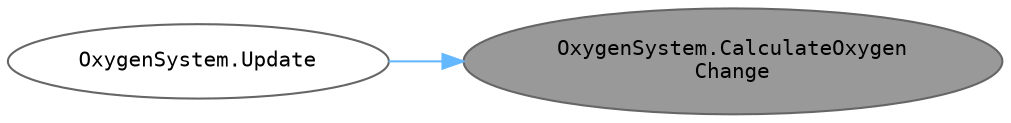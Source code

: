 digraph "OxygenSystem.CalculateOxygenChange"
{
 // INTERACTIVE_SVG=YES
 // LATEX_PDF_SIZE
  bgcolor="transparent";
  edge [fontname=Helvetica,fontsize=10,labelfontname=Helvetica,labelfontsize=10];
  node [fontname=Helvetica,fontsize=10,fontname=Consolas fontsize=10 style=filled height=0.2 width=0.4 margin=0.1];
  rankdir="RL";
  Node1 [id="Node000001",label="OxygenSystem.CalculateOxygen\lChange",height=0.2,width=0.4,color="gray40", fillcolor="grey60", style="filled", fontcolor="black",tooltip="현재 산소 변화량을 계산합니다. 산소 생성량에서 소비량을 뺀 값을 반환합니다."];
  Node1 -> Node2 [id="edge1_Node000001_Node000002",dir="back",color="steelblue1",style="solid",tooltip=" "];
  Node2 [id="Node000002",label="OxygenSystem.Update",height=0.2,width=0.4,color="grey40", fillcolor="white", style="filled",URL="$class_oxygen_system.html#a82e6211ee26cf9357f35825709431420",tooltip="매 프레임마다 호출되어 산소 수치를 갱신합니다. 산소 생성량과 소비량을 계산하여 변화량을 적용합니다."];
}
